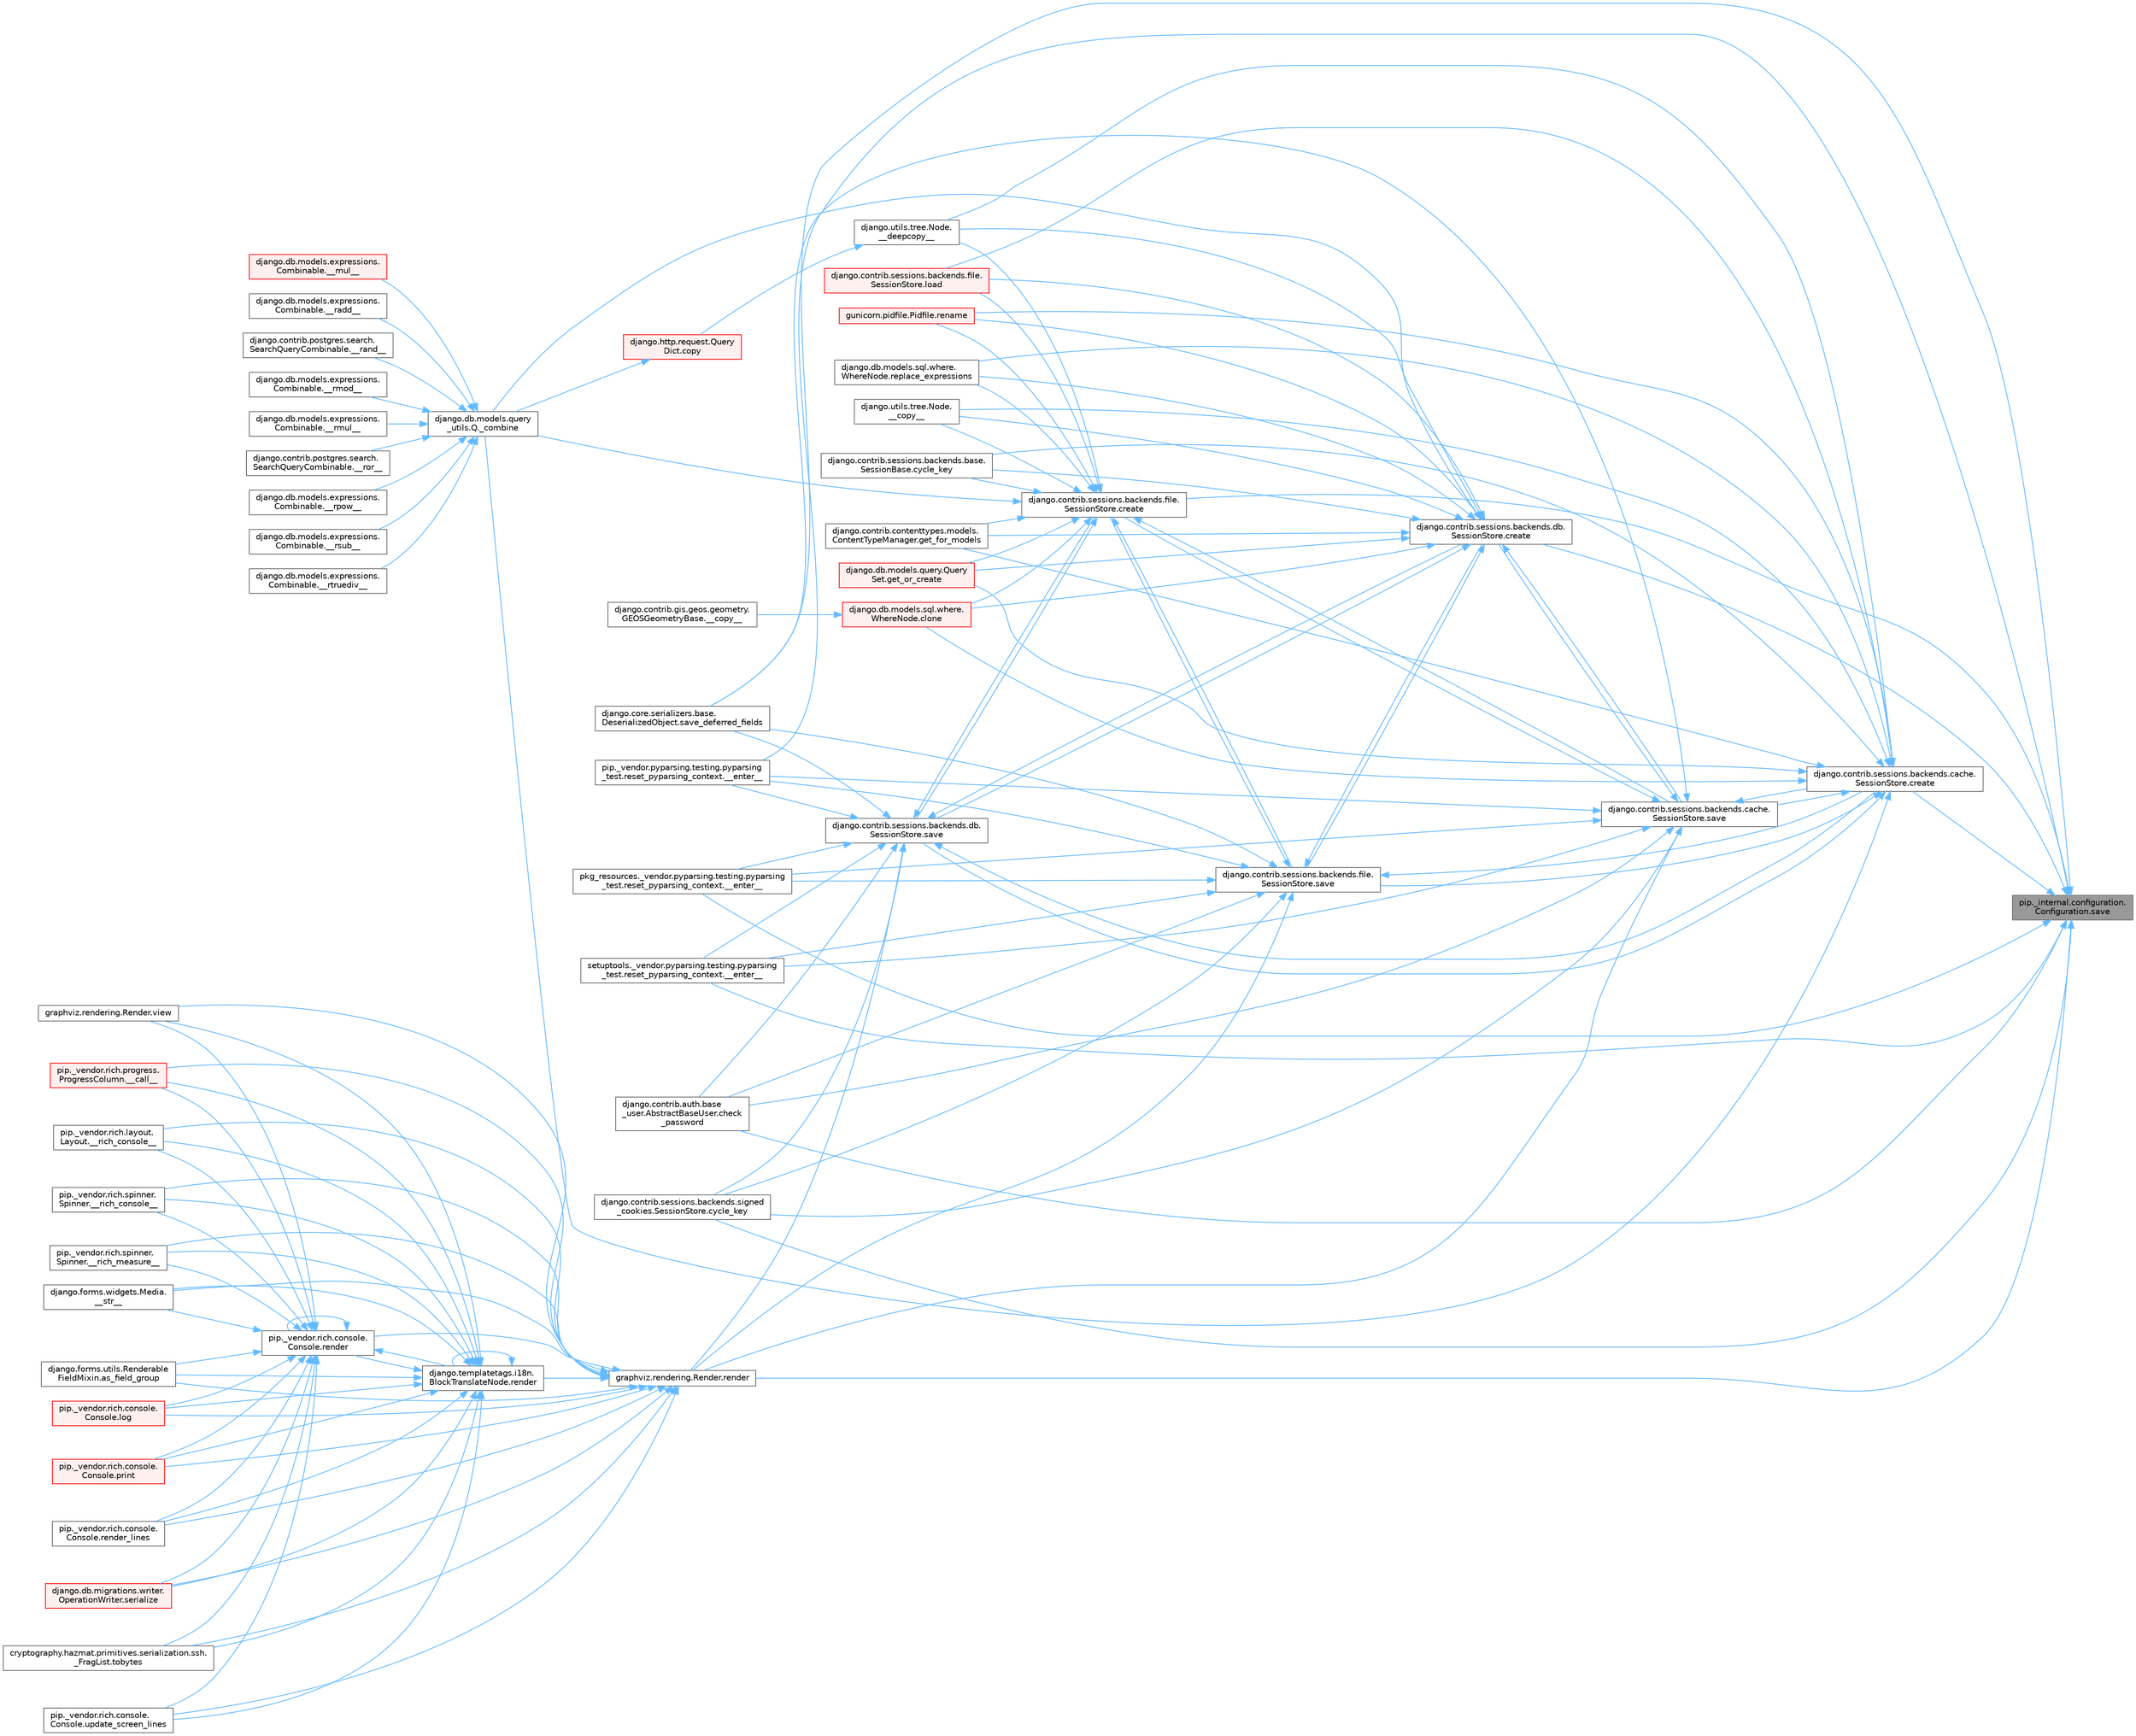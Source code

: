 digraph "pip._internal.configuration.Configuration.save"
{
 // LATEX_PDF_SIZE
  bgcolor="transparent";
  edge [fontname=Helvetica,fontsize=10,labelfontname=Helvetica,labelfontsize=10];
  node [fontname=Helvetica,fontsize=10,shape=box,height=0.2,width=0.4];
  rankdir="RL";
  Node1 [id="Node000001",label="pip._internal.configuration.\lConfiguration.save",height=0.2,width=0.4,color="gray40", fillcolor="grey60", style="filled", fontcolor="black",tooltip=" "];
  Node1 -> Node2 [id="edge1_Node000001_Node000002",dir="back",color="steelblue1",style="solid",tooltip=" "];
  Node2 [id="Node000002",label="pip._vendor.pyparsing.testing.pyparsing\l_test.reset_pyparsing_context.__enter__",height=0.2,width=0.4,color="grey40", fillcolor="white", style="filled",URL="$classpip_1_1__vendor_1_1pyparsing_1_1testing_1_1pyparsing__test_1_1reset__pyparsing__context.html#a3d39d97a0d95a9b46c987e6dff52b7c0",tooltip=" "];
  Node1 -> Node3 [id="edge2_Node000001_Node000003",dir="back",color="steelblue1",style="solid",tooltip=" "];
  Node3 [id="Node000003",label="pkg_resources._vendor.pyparsing.testing.pyparsing\l_test.reset_pyparsing_context.__enter__",height=0.2,width=0.4,color="grey40", fillcolor="white", style="filled",URL="$classpkg__resources_1_1__vendor_1_1pyparsing_1_1testing_1_1pyparsing__test_1_1reset__pyparsing__context.html#a8d8360c033ccc7296fb9323a07cdeb25",tooltip=" "];
  Node1 -> Node4 [id="edge3_Node000001_Node000004",dir="back",color="steelblue1",style="solid",tooltip=" "];
  Node4 [id="Node000004",label="setuptools._vendor.pyparsing.testing.pyparsing\l_test.reset_pyparsing_context.__enter__",height=0.2,width=0.4,color="grey40", fillcolor="white", style="filled",URL="$classsetuptools_1_1__vendor_1_1pyparsing_1_1testing_1_1pyparsing__test_1_1reset__pyparsing__context.html#a436e2ea8355c86505c8cfdae81714c7c",tooltip=" "];
  Node1 -> Node5 [id="edge4_Node000001_Node000005",dir="back",color="steelblue1",style="solid",tooltip=" "];
  Node5 [id="Node000005",label="django.contrib.auth.base\l_user.AbstractBaseUser.check\l_password",height=0.2,width=0.4,color="grey40", fillcolor="white", style="filled",URL="$classdjango_1_1contrib_1_1auth_1_1base__user_1_1_abstract_base_user.html#aaa9bb7fa5353bc1917dbd7f87b63321a",tooltip=" "];
  Node1 -> Node6 [id="edge5_Node000001_Node000006",dir="back",color="steelblue1",style="solid",tooltip=" "];
  Node6 [id="Node000006",label="django.contrib.sessions.backends.cache.\lSessionStore.create",height=0.2,width=0.4,color="grey40", fillcolor="white", style="filled",URL="$classdjango_1_1contrib_1_1sessions_1_1backends_1_1cache_1_1_session_store.html#a38c9efbdb5115fd1820ae198b767c39c",tooltip=" "];
  Node6 -> Node7 [id="edge6_Node000006_Node000007",dir="back",color="steelblue1",style="solid",tooltip=" "];
  Node7 [id="Node000007",label="django.utils.tree.Node.\l__copy__",height=0.2,width=0.4,color="grey40", fillcolor="white", style="filled",URL="$classdjango_1_1utils_1_1tree_1_1_node.html#abae878f6b4500b8b241c23d8fac46e63",tooltip=" "];
  Node6 -> Node8 [id="edge7_Node000006_Node000008",dir="back",color="steelblue1",style="solid",tooltip=" "];
  Node8 [id="Node000008",label="django.utils.tree.Node.\l__deepcopy__",height=0.2,width=0.4,color="grey40", fillcolor="white", style="filled",URL="$classdjango_1_1utils_1_1tree_1_1_node.html#a38840c46ded3963808edbeec90765d6b",tooltip=" "];
  Node8 -> Node9 [id="edge8_Node000008_Node000009",dir="back",color="steelblue1",style="solid",tooltip=" "];
  Node9 [id="Node000009",label="django.http.request.Query\lDict.copy",height=0.2,width=0.4,color="red", fillcolor="#FFF0F0", style="filled",URL="$classdjango_1_1http_1_1request_1_1_query_dict.html#ada9e4956e62868c5587b9ffde7b358b5",tooltip=" "];
  Node9 -> Node151 [id="edge9_Node000009_Node000151",dir="back",color="steelblue1",style="solid",tooltip=" "];
  Node151 [id="Node000151",label="django.db.models.query\l_utils.Q._combine",height=0.2,width=0.4,color="grey40", fillcolor="white", style="filled",URL="$classdjango_1_1db_1_1models_1_1query__utils_1_1_q.html#ade621b98231b73615e1aa3a726560c55",tooltip=" "];
  Node151 -> Node152 [id="edge10_Node000151_Node000152",dir="back",color="steelblue1",style="solid",tooltip=" "];
  Node152 [id="Node000152",label="django.db.models.expressions.\lCombinable.__mul__",height=0.2,width=0.4,color="red", fillcolor="#FFF0F0", style="filled",URL="$classdjango_1_1db_1_1models_1_1expressions_1_1_combinable.html#a18670e03ec4b2fc0eafb0782602b72ec",tooltip=" "];
  Node151 -> Node156 [id="edge11_Node000151_Node000156",dir="back",color="steelblue1",style="solid",tooltip=" "];
  Node156 [id="Node000156",label="django.db.models.expressions.\lCombinable.__radd__",height=0.2,width=0.4,color="grey40", fillcolor="white", style="filled",URL="$classdjango_1_1db_1_1models_1_1expressions_1_1_combinable.html#a4872efab02abfbe2d20977469210ce25",tooltip=" "];
  Node151 -> Node157 [id="edge12_Node000151_Node000157",dir="back",color="steelblue1",style="solid",tooltip=" "];
  Node157 [id="Node000157",label="django.contrib.postgres.search.\lSearchQueryCombinable.__rand__",height=0.2,width=0.4,color="grey40", fillcolor="white", style="filled",URL="$classdjango_1_1contrib_1_1postgres_1_1search_1_1_search_query_combinable.html#a3d51899b7ac9564232b005aa65bec114",tooltip=" "];
  Node151 -> Node158 [id="edge13_Node000151_Node000158",dir="back",color="steelblue1",style="solid",tooltip=" "];
  Node158 [id="Node000158",label="django.db.models.expressions.\lCombinable.__rmod__",height=0.2,width=0.4,color="grey40", fillcolor="white", style="filled",URL="$classdjango_1_1db_1_1models_1_1expressions_1_1_combinable.html#ad32e5e96bab77dd57e3337a156c5de39",tooltip=" "];
  Node151 -> Node159 [id="edge14_Node000151_Node000159",dir="back",color="steelblue1",style="solid",tooltip=" "];
  Node159 [id="Node000159",label="django.db.models.expressions.\lCombinable.__rmul__",height=0.2,width=0.4,color="grey40", fillcolor="white", style="filled",URL="$classdjango_1_1db_1_1models_1_1expressions_1_1_combinable.html#adfde700eec6b9ea280e9fec3e202acab",tooltip=" "];
  Node151 -> Node160 [id="edge15_Node000151_Node000160",dir="back",color="steelblue1",style="solid",tooltip=" "];
  Node160 [id="Node000160",label="django.contrib.postgres.search.\lSearchQueryCombinable.__ror__",height=0.2,width=0.4,color="grey40", fillcolor="white", style="filled",URL="$classdjango_1_1contrib_1_1postgres_1_1search_1_1_search_query_combinable.html#ac5984f052629ae58cd73a90c852fe22c",tooltip=" "];
  Node151 -> Node161 [id="edge16_Node000151_Node000161",dir="back",color="steelblue1",style="solid",tooltip=" "];
  Node161 [id="Node000161",label="django.db.models.expressions.\lCombinable.__rpow__",height=0.2,width=0.4,color="grey40", fillcolor="white", style="filled",URL="$classdjango_1_1db_1_1models_1_1expressions_1_1_combinable.html#a1847c8db3c40340a723f6bf51ebadf89",tooltip=" "];
  Node151 -> Node162 [id="edge17_Node000151_Node000162",dir="back",color="steelblue1",style="solid",tooltip=" "];
  Node162 [id="Node000162",label="django.db.models.expressions.\lCombinable.__rsub__",height=0.2,width=0.4,color="grey40", fillcolor="white", style="filled",URL="$classdjango_1_1db_1_1models_1_1expressions_1_1_combinable.html#af906f43306d94cf530387eecce802a81",tooltip=" "];
  Node151 -> Node163 [id="edge18_Node000151_Node000163",dir="back",color="steelblue1",style="solid",tooltip=" "];
  Node163 [id="Node000163",label="django.db.models.expressions.\lCombinable.__rtruediv__",height=0.2,width=0.4,color="grey40", fillcolor="white", style="filled",URL="$classdjango_1_1db_1_1models_1_1expressions_1_1_combinable.html#aff897a2f7f103240839b7da073e9fe1a",tooltip=" "];
  Node6 -> Node151 [id="edge19_Node000006_Node000151",dir="back",color="steelblue1",style="solid",tooltip=" "];
  Node6 -> Node299 [id="edge20_Node000006_Node000299",dir="back",color="steelblue1",style="solid",tooltip=" "];
  Node299 [id="Node000299",label="django.db.models.sql.where.\lWhereNode.clone",height=0.2,width=0.4,color="red", fillcolor="#FFF0F0", style="filled",URL="$classdjango_1_1db_1_1models_1_1sql_1_1where_1_1_where_node.html#a0faff63950b774ce4ad391ea1f6b6d2c",tooltip=" "];
  Node299 -> Node300 [id="edge21_Node000299_Node000300",dir="back",color="steelblue1",style="solid",tooltip=" "];
  Node300 [id="Node000300",label="django.contrib.gis.geos.geometry.\lGEOSGeometryBase.__copy__",height=0.2,width=0.4,color="grey40", fillcolor="white", style="filled",URL="$classdjango_1_1contrib_1_1gis_1_1geos_1_1geometry_1_1_g_e_o_s_geometry_base.html#ae0f85dbfd6e6e2dab4aa9dd295340b87",tooltip=" "];
  Node6 -> Node29 [id="edge22_Node000006_Node000029",dir="back",color="steelblue1",style="solid",tooltip=" "];
  Node29 [id="Node000029",label="django.contrib.sessions.backends.base.\lSessionBase.cycle_key",height=0.2,width=0.4,color="grey40", fillcolor="white", style="filled",URL="$classdjango_1_1contrib_1_1sessions_1_1backends_1_1base_1_1_session_base.html#a6955e9bebe4e5b7d463bccfcf9181016",tooltip=" "];
  Node6 -> Node333 [id="edge23_Node000006_Node000333",dir="back",color="steelblue1",style="solid",tooltip=" "];
  Node333 [id="Node000333",label="django.contrib.contenttypes.models.\lContentTypeManager.get_for_models",height=0.2,width=0.4,color="grey40", fillcolor="white", style="filled",URL="$classdjango_1_1contrib_1_1contenttypes_1_1models_1_1_content_type_manager.html#a541a2e215680799739b6f8c1b19ddda4",tooltip=" "];
  Node6 -> Node334 [id="edge24_Node000006_Node000334",dir="back",color="steelblue1",style="solid",tooltip=" "];
  Node334 [id="Node000334",label="django.db.models.query.Query\lSet.get_or_create",height=0.2,width=0.4,color="red", fillcolor="#FFF0F0", style="filled",URL="$classdjango_1_1db_1_1models_1_1query_1_1_query_set.html#a0f727927ec4d1b9f3087b831cc911c59",tooltip=" "];
  Node6 -> Node316 [id="edge25_Node000006_Node000316",dir="back",color="steelblue1",style="solid",tooltip=" "];
  Node316 [id="Node000316",label="django.contrib.sessions.backends.file.\lSessionStore.load",height=0.2,width=0.4,color="red", fillcolor="#FFF0F0", style="filled",URL="$classdjango_1_1contrib_1_1sessions_1_1backends_1_1file_1_1_session_store.html#a408fa63512306fbaa7bbb62742f0295f",tooltip=" "];
  Node6 -> Node336 [id="edge26_Node000006_Node000336",dir="back",color="steelblue1",style="solid",tooltip=" "];
  Node336 [id="Node000336",label="gunicorn.pidfile.Pidfile.rename",height=0.2,width=0.4,color="red", fillcolor="#FFF0F0", style="filled",URL="$classgunicorn_1_1pidfile_1_1_pidfile.html#af03623bf56b92f594700ba5e5f25bc76",tooltip=" "];
  Node6 -> Node338 [id="edge27_Node000006_Node000338",dir="back",color="steelblue1",style="solid",tooltip=" "];
  Node338 [id="Node000338",label="django.db.models.sql.where.\lWhereNode.replace_expressions",height=0.2,width=0.4,color="grey40", fillcolor="white", style="filled",URL="$classdjango_1_1db_1_1models_1_1sql_1_1where_1_1_where_node.html#a1cc3580a7f4a51605b52ae4a9653b3ac",tooltip=" "];
  Node6 -> Node339 [id="edge28_Node000006_Node000339",dir="back",color="steelblue1",style="solid",tooltip=" "];
  Node339 [id="Node000339",label="django.contrib.sessions.backends.cache.\lSessionStore.save",height=0.2,width=0.4,color="grey40", fillcolor="white", style="filled",URL="$classdjango_1_1contrib_1_1sessions_1_1backends_1_1cache_1_1_session_store.html#a67e81d959c24e3a84b1e755a9a861c53",tooltip=" "];
  Node339 -> Node2 [id="edge29_Node000339_Node000002",dir="back",color="steelblue1",style="solid",tooltip=" "];
  Node339 -> Node3 [id="edge30_Node000339_Node000003",dir="back",color="steelblue1",style="solid",tooltip=" "];
  Node339 -> Node4 [id="edge31_Node000339_Node000004",dir="back",color="steelblue1",style="solid",tooltip=" "];
  Node339 -> Node5 [id="edge32_Node000339_Node000005",dir="back",color="steelblue1",style="solid",tooltip=" "];
  Node339 -> Node6 [id="edge33_Node000339_Node000006",dir="back",color="steelblue1",style="solid",tooltip=" "];
  Node339 -> Node298 [id="edge34_Node000339_Node000298",dir="back",color="steelblue1",style="solid",tooltip=" "];
  Node298 [id="Node000298",label="django.contrib.sessions.backends.db.\lSessionStore.create",height=0.2,width=0.4,color="grey40", fillcolor="white", style="filled",URL="$classdjango_1_1contrib_1_1sessions_1_1backends_1_1db_1_1_session_store.html#a4a98c0168c61e75be58e279660aa6ce4",tooltip=" "];
  Node298 -> Node7 [id="edge35_Node000298_Node000007",dir="back",color="steelblue1",style="solid",tooltip=" "];
  Node298 -> Node8 [id="edge36_Node000298_Node000008",dir="back",color="steelblue1",style="solid",tooltip=" "];
  Node298 -> Node151 [id="edge37_Node000298_Node000151",dir="back",color="steelblue1",style="solid",tooltip=" "];
  Node298 -> Node299 [id="edge38_Node000298_Node000299",dir="back",color="steelblue1",style="solid",tooltip=" "];
  Node298 -> Node29 [id="edge39_Node000298_Node000029",dir="back",color="steelblue1",style="solid",tooltip=" "];
  Node298 -> Node333 [id="edge40_Node000298_Node000333",dir="back",color="steelblue1",style="solid",tooltip=" "];
  Node298 -> Node334 [id="edge41_Node000298_Node000334",dir="back",color="steelblue1",style="solid",tooltip=" "];
  Node298 -> Node316 [id="edge42_Node000298_Node000316",dir="back",color="steelblue1",style="solid",tooltip=" "];
  Node298 -> Node336 [id="edge43_Node000298_Node000336",dir="back",color="steelblue1",style="solid",tooltip=" "];
  Node298 -> Node338 [id="edge44_Node000298_Node000338",dir="back",color="steelblue1",style="solid",tooltip=" "];
  Node298 -> Node339 [id="edge45_Node000298_Node000339",dir="back",color="steelblue1",style="solid",tooltip=" "];
  Node298 -> Node297 [id="edge46_Node000298_Node000297",dir="back",color="steelblue1",style="solid",tooltip=" "];
  Node297 [id="Node000297",label="django.contrib.sessions.backends.db.\lSessionStore.save",height=0.2,width=0.4,color="grey40", fillcolor="white", style="filled",URL="$classdjango_1_1contrib_1_1sessions_1_1backends_1_1db_1_1_session_store.html#a68a6b4f159bd3dc969ec80b34c1622af",tooltip=" "];
  Node297 -> Node2 [id="edge47_Node000297_Node000002",dir="back",color="steelblue1",style="solid",tooltip=" "];
  Node297 -> Node3 [id="edge48_Node000297_Node000003",dir="back",color="steelblue1",style="solid",tooltip=" "];
  Node297 -> Node4 [id="edge49_Node000297_Node000004",dir="back",color="steelblue1",style="solid",tooltip=" "];
  Node297 -> Node5 [id="edge50_Node000297_Node000005",dir="back",color="steelblue1",style="solid",tooltip=" "];
  Node297 -> Node6 [id="edge51_Node000297_Node000006",dir="back",color="steelblue1",style="solid",tooltip=" "];
  Node297 -> Node298 [id="edge52_Node000297_Node000298",dir="back",color="steelblue1",style="solid",tooltip=" "];
  Node297 -> Node332 [id="edge53_Node000297_Node000332",dir="back",color="steelblue1",style="solid",tooltip=" "];
  Node332 [id="Node000332",label="django.contrib.sessions.backends.file.\lSessionStore.create",height=0.2,width=0.4,color="grey40", fillcolor="white", style="filled",URL="$classdjango_1_1contrib_1_1sessions_1_1backends_1_1file_1_1_session_store.html#a6624db6a37dfff490f837047e0a60dda",tooltip=" "];
  Node332 -> Node7 [id="edge54_Node000332_Node000007",dir="back",color="steelblue1",style="solid",tooltip=" "];
  Node332 -> Node8 [id="edge55_Node000332_Node000008",dir="back",color="steelblue1",style="solid",tooltip=" "];
  Node332 -> Node151 [id="edge56_Node000332_Node000151",dir="back",color="steelblue1",style="solid",tooltip=" "];
  Node332 -> Node299 [id="edge57_Node000332_Node000299",dir="back",color="steelblue1",style="solid",tooltip=" "];
  Node332 -> Node29 [id="edge58_Node000332_Node000029",dir="back",color="steelblue1",style="solid",tooltip=" "];
  Node332 -> Node333 [id="edge59_Node000332_Node000333",dir="back",color="steelblue1",style="solid",tooltip=" "];
  Node332 -> Node334 [id="edge60_Node000332_Node000334",dir="back",color="steelblue1",style="solid",tooltip=" "];
  Node332 -> Node316 [id="edge61_Node000332_Node000316",dir="back",color="steelblue1",style="solid",tooltip=" "];
  Node332 -> Node336 [id="edge62_Node000332_Node000336",dir="back",color="steelblue1",style="solid",tooltip=" "];
  Node332 -> Node338 [id="edge63_Node000332_Node000338",dir="back",color="steelblue1",style="solid",tooltip=" "];
  Node332 -> Node339 [id="edge64_Node000332_Node000339",dir="back",color="steelblue1",style="solid",tooltip=" "];
  Node332 -> Node297 [id="edge65_Node000332_Node000297",dir="back",color="steelblue1",style="solid",tooltip=" "];
  Node332 -> Node1128 [id="edge66_Node000332_Node001128",dir="back",color="steelblue1",style="solid",tooltip=" "];
  Node1128 [id="Node001128",label="django.contrib.sessions.backends.file.\lSessionStore.save",height=0.2,width=0.4,color="grey40", fillcolor="white", style="filled",URL="$classdjango_1_1contrib_1_1sessions_1_1backends_1_1file_1_1_session_store.html#af170f9c112376eb1627509287bf9620f",tooltip=" "];
  Node1128 -> Node2 [id="edge67_Node001128_Node000002",dir="back",color="steelblue1",style="solid",tooltip=" "];
  Node1128 -> Node3 [id="edge68_Node001128_Node000003",dir="back",color="steelblue1",style="solid",tooltip=" "];
  Node1128 -> Node4 [id="edge69_Node001128_Node000004",dir="back",color="steelblue1",style="solid",tooltip=" "];
  Node1128 -> Node5 [id="edge70_Node001128_Node000005",dir="back",color="steelblue1",style="solid",tooltip=" "];
  Node1128 -> Node6 [id="edge71_Node001128_Node000006",dir="back",color="steelblue1",style="solid",tooltip=" "];
  Node1128 -> Node298 [id="edge72_Node001128_Node000298",dir="back",color="steelblue1",style="solid",tooltip=" "];
  Node1128 -> Node332 [id="edge73_Node001128_Node000332",dir="back",color="steelblue1",style="solid",tooltip=" "];
  Node1128 -> Node340 [id="edge74_Node001128_Node000340",dir="back",color="steelblue1",style="solid",tooltip=" "];
  Node340 [id="Node000340",label="django.contrib.sessions.backends.signed\l_cookies.SessionStore.cycle_key",height=0.2,width=0.4,color="grey40", fillcolor="white", style="filled",URL="$classdjango_1_1contrib_1_1sessions_1_1backends_1_1signed__cookies_1_1_session_store.html#abf8e71313b847459c30f19e691c25a93",tooltip=" "];
  Node1128 -> Node341 [id="edge75_Node001128_Node000341",dir="back",color="steelblue1",style="solid",tooltip=" "];
  Node341 [id="Node000341",label="graphviz.rendering.Render.render",height=0.2,width=0.4,color="grey40", fillcolor="white", style="filled",URL="$classgraphviz_1_1rendering_1_1_render.html#a0249d6538d64a6b59b1bed64d4636456",tooltip=" "];
  Node341 -> Node342 [id="edge76_Node000341_Node000342",dir="back",color="steelblue1",style="solid",tooltip=" "];
  Node342 [id="Node000342",label="pip._vendor.rich.progress.\lProgressColumn.__call__",height=0.2,width=0.4,color="red", fillcolor="#FFF0F0", style="filled",URL="$classpip_1_1__vendor_1_1rich_1_1progress_1_1_progress_column.html#ae0c399be74222f949edb0fa5324cf6ea",tooltip=" "];
  Node341 -> Node343 [id="edge77_Node000341_Node000343",dir="back",color="steelblue1",style="solid",tooltip=" "];
  Node343 [id="Node000343",label="pip._vendor.rich.layout.\lLayout.__rich_console__",height=0.2,width=0.4,color="grey40", fillcolor="white", style="filled",URL="$classpip_1_1__vendor_1_1rich_1_1layout_1_1_layout.html#ac39cb3d17d2b0324ee1b0dada41a3ebd",tooltip=" "];
  Node341 -> Node344 [id="edge78_Node000341_Node000344",dir="back",color="steelblue1",style="solid",tooltip=" "];
  Node344 [id="Node000344",label="pip._vendor.rich.spinner.\lSpinner.__rich_console__",height=0.2,width=0.4,color="grey40", fillcolor="white", style="filled",URL="$classpip_1_1__vendor_1_1rich_1_1spinner_1_1_spinner.html#a6883d8dced19ac48d4dfc74f776357fd",tooltip=" "];
  Node341 -> Node345 [id="edge79_Node000341_Node000345",dir="back",color="steelblue1",style="solid",tooltip=" "];
  Node345 [id="Node000345",label="pip._vendor.rich.spinner.\lSpinner.__rich_measure__",height=0.2,width=0.4,color="grey40", fillcolor="white", style="filled",URL="$classpip_1_1__vendor_1_1rich_1_1spinner_1_1_spinner.html#a89745682c823c44a31bae8e8d07869f5",tooltip=" "];
  Node341 -> Node346 [id="edge80_Node000341_Node000346",dir="back",color="steelblue1",style="solid",tooltip=" "];
  Node346 [id="Node000346",label="django.forms.widgets.Media.\l__str__",height=0.2,width=0.4,color="grey40", fillcolor="white", style="filled",URL="$classdjango_1_1forms_1_1widgets_1_1_media.html#ae1651710548a7d9f14f036d035012d21",tooltip=" "];
  Node341 -> Node347 [id="edge81_Node000341_Node000347",dir="back",color="steelblue1",style="solid",tooltip=" "];
  Node347 [id="Node000347",label="django.forms.utils.Renderable\lFieldMixin.as_field_group",height=0.2,width=0.4,color="grey40", fillcolor="white", style="filled",URL="$classdjango_1_1forms_1_1utils_1_1_renderable_field_mixin.html#a1e9a1b4f790ea694431554267fd5d74c",tooltip=" "];
  Node341 -> Node348 [id="edge82_Node000341_Node000348",dir="back",color="steelblue1",style="solid",tooltip=" "];
  Node348 [id="Node000348",label="pip._vendor.rich.console.\lConsole.log",height=0.2,width=0.4,color="red", fillcolor="#FFF0F0", style="filled",URL="$classpip_1_1__vendor_1_1rich_1_1console_1_1_console.html#af9c77e39f9413fc2b134c60cfa23b0f1",tooltip=" "];
  Node341 -> Node471 [id="edge83_Node000341_Node000471",dir="back",color="steelblue1",style="solid",tooltip=" "];
  Node471 [id="Node000471",label="pip._vendor.rich.console.\lConsole.print",height=0.2,width=0.4,color="red", fillcolor="#FFF0F0", style="filled",URL="$classpip_1_1__vendor_1_1rich_1_1console_1_1_console.html#af954370cdbb49236b597f2c11064549d",tooltip=" "];
  Node341 -> Node862 [id="edge84_Node000341_Node000862",dir="back",color="steelblue1",style="solid",tooltip=" "];
  Node862 [id="Node000862",label="django.templatetags.i18n.\lBlockTranslateNode.render",height=0.2,width=0.4,color="grey40", fillcolor="white", style="filled",URL="$classdjango_1_1templatetags_1_1i18n_1_1_block_translate_node.html#aaf05bebfd02c1c4b676387ada0357832",tooltip=" "];
  Node862 -> Node342 [id="edge85_Node000862_Node000342",dir="back",color="steelblue1",style="solid",tooltip=" "];
  Node862 -> Node343 [id="edge86_Node000862_Node000343",dir="back",color="steelblue1",style="solid",tooltip=" "];
  Node862 -> Node344 [id="edge87_Node000862_Node000344",dir="back",color="steelblue1",style="solid",tooltip=" "];
  Node862 -> Node345 [id="edge88_Node000862_Node000345",dir="back",color="steelblue1",style="solid",tooltip=" "];
  Node862 -> Node346 [id="edge89_Node000862_Node000346",dir="back",color="steelblue1",style="solid",tooltip=" "];
  Node862 -> Node347 [id="edge90_Node000862_Node000347",dir="back",color="steelblue1",style="solid",tooltip=" "];
  Node862 -> Node348 [id="edge91_Node000862_Node000348",dir="back",color="steelblue1",style="solid",tooltip=" "];
  Node862 -> Node471 [id="edge92_Node000862_Node000471",dir="back",color="steelblue1",style="solid",tooltip=" "];
  Node862 -> Node862 [id="edge93_Node000862_Node000862",dir="back",color="steelblue1",style="solid",tooltip=" "];
  Node862 -> Node863 [id="edge94_Node000862_Node000863",dir="back",color="steelblue1",style="solid",tooltip=" "];
  Node863 [id="Node000863",label="pip._vendor.rich.console.\lConsole.render",height=0.2,width=0.4,color="grey40", fillcolor="white", style="filled",URL="$classpip_1_1__vendor_1_1rich_1_1console_1_1_console.html#a9551b8254c573105adde80622393a938",tooltip=" "];
  Node863 -> Node342 [id="edge95_Node000863_Node000342",dir="back",color="steelblue1",style="solid",tooltip=" "];
  Node863 -> Node343 [id="edge96_Node000863_Node000343",dir="back",color="steelblue1",style="solid",tooltip=" "];
  Node863 -> Node344 [id="edge97_Node000863_Node000344",dir="back",color="steelblue1",style="solid",tooltip=" "];
  Node863 -> Node345 [id="edge98_Node000863_Node000345",dir="back",color="steelblue1",style="solid",tooltip=" "];
  Node863 -> Node346 [id="edge99_Node000863_Node000346",dir="back",color="steelblue1",style="solid",tooltip=" "];
  Node863 -> Node347 [id="edge100_Node000863_Node000347",dir="back",color="steelblue1",style="solid",tooltip=" "];
  Node863 -> Node348 [id="edge101_Node000863_Node000348",dir="back",color="steelblue1",style="solid",tooltip=" "];
  Node863 -> Node471 [id="edge102_Node000863_Node000471",dir="back",color="steelblue1",style="solid",tooltip=" "];
  Node863 -> Node862 [id="edge103_Node000863_Node000862",dir="back",color="steelblue1",style="solid",tooltip=" "];
  Node863 -> Node863 [id="edge104_Node000863_Node000863",dir="back",color="steelblue1",style="solid",tooltip=" "];
  Node863 -> Node864 [id="edge105_Node000863_Node000864",dir="back",color="steelblue1",style="solid",tooltip=" "];
  Node864 [id="Node000864",label="pip._vendor.rich.console.\lConsole.render_lines",height=0.2,width=0.4,color="grey40", fillcolor="white", style="filled",URL="$classpip_1_1__vendor_1_1rich_1_1console_1_1_console.html#a5818808a49db20c5bee6986425f96f14",tooltip=" "];
  Node863 -> Node865 [id="edge106_Node000863_Node000865",dir="back",color="steelblue1",style="solid",tooltip=" "];
  Node865 [id="Node000865",label="django.db.migrations.writer.\lOperationWriter.serialize",height=0.2,width=0.4,color="red", fillcolor="#FFF0F0", style="filled",URL="$classdjango_1_1db_1_1migrations_1_1writer_1_1_operation_writer.html#a866e8d13e1c54a35d74e9a6b0383b2f8",tooltip=" "];
  Node863 -> Node1208 [id="edge107_Node000863_Node001208",dir="back",color="steelblue1",style="solid",tooltip=" "];
  Node1208 [id="Node001208",label="cryptography.hazmat.primitives.serialization.ssh.\l_FragList.tobytes",height=0.2,width=0.4,color="grey40", fillcolor="white", style="filled",URL="$classcryptography_1_1hazmat_1_1primitives_1_1serialization_1_1ssh_1_1___frag_list.html#a195dd4e7c741624829a13af53fa3de38",tooltip=" "];
  Node863 -> Node1209 [id="edge108_Node000863_Node001209",dir="back",color="steelblue1",style="solid",tooltip=" "];
  Node1209 [id="Node001209",label="pip._vendor.rich.console.\lConsole.update_screen_lines",height=0.2,width=0.4,color="grey40", fillcolor="white", style="filled",URL="$classpip_1_1__vendor_1_1rich_1_1console_1_1_console.html#a21cfe5af86ec7533f23d45fe2969817e",tooltip=" "];
  Node863 -> Node1210 [id="edge109_Node000863_Node001210",dir="back",color="steelblue1",style="solid",tooltip=" "];
  Node1210 [id="Node001210",label="graphviz.rendering.Render.view",height=0.2,width=0.4,color="grey40", fillcolor="white", style="filled",URL="$classgraphviz_1_1rendering_1_1_render.html#a53169c422996b9a7e92b5580c13914e2",tooltip=" "];
  Node862 -> Node864 [id="edge110_Node000862_Node000864",dir="back",color="steelblue1",style="solid",tooltip=" "];
  Node862 -> Node865 [id="edge111_Node000862_Node000865",dir="back",color="steelblue1",style="solid",tooltip=" "];
  Node862 -> Node1208 [id="edge112_Node000862_Node001208",dir="back",color="steelblue1",style="solid",tooltip=" "];
  Node862 -> Node1209 [id="edge113_Node000862_Node001209",dir="back",color="steelblue1",style="solid",tooltip=" "];
  Node862 -> Node1210 [id="edge114_Node000862_Node001210",dir="back",color="steelblue1",style="solid",tooltip=" "];
  Node341 -> Node863 [id="edge115_Node000341_Node000863",dir="back",color="steelblue1",style="solid",tooltip=" "];
  Node341 -> Node864 [id="edge116_Node000341_Node000864",dir="back",color="steelblue1",style="solid",tooltip=" "];
  Node341 -> Node865 [id="edge117_Node000341_Node000865",dir="back",color="steelblue1",style="solid",tooltip=" "];
  Node341 -> Node1208 [id="edge118_Node000341_Node001208",dir="back",color="steelblue1",style="solid",tooltip=" "];
  Node341 -> Node1209 [id="edge119_Node000341_Node001209",dir="back",color="steelblue1",style="solid",tooltip=" "];
  Node341 -> Node1210 [id="edge120_Node000341_Node001210",dir="back",color="steelblue1",style="solid",tooltip=" "];
  Node1128 -> Node702 [id="edge121_Node001128_Node000702",dir="back",color="steelblue1",style="solid",tooltip=" "];
  Node702 [id="Node000702",label="django.core.serializers.base.\lDeserializedObject.save_deferred_fields",height=0.2,width=0.4,color="grey40", fillcolor="white", style="filled",URL="$classdjango_1_1core_1_1serializers_1_1base_1_1_deserialized_object.html#a2fd4269d14e2f58fda59335c79a582f5",tooltip=" "];
  Node297 -> Node340 [id="edge122_Node000297_Node000340",dir="back",color="steelblue1",style="solid",tooltip=" "];
  Node297 -> Node341 [id="edge123_Node000297_Node000341",dir="back",color="steelblue1",style="solid",tooltip=" "];
  Node297 -> Node702 [id="edge124_Node000297_Node000702",dir="back",color="steelblue1",style="solid",tooltip=" "];
  Node298 -> Node1128 [id="edge125_Node000298_Node001128",dir="back",color="steelblue1",style="solid",tooltip=" "];
  Node339 -> Node332 [id="edge126_Node000339_Node000332",dir="back",color="steelblue1",style="solid",tooltip=" "];
  Node339 -> Node340 [id="edge127_Node000339_Node000340",dir="back",color="steelblue1",style="solid",tooltip=" "];
  Node339 -> Node341 [id="edge128_Node000339_Node000341",dir="back",color="steelblue1",style="solid",tooltip=" "];
  Node339 -> Node702 [id="edge129_Node000339_Node000702",dir="back",color="steelblue1",style="solid",tooltip=" "];
  Node6 -> Node297 [id="edge130_Node000006_Node000297",dir="back",color="steelblue1",style="solid",tooltip=" "];
  Node6 -> Node1128 [id="edge131_Node000006_Node001128",dir="back",color="steelblue1",style="solid",tooltip=" "];
  Node1 -> Node298 [id="edge132_Node000001_Node000298",dir="back",color="steelblue1",style="solid",tooltip=" "];
  Node1 -> Node332 [id="edge133_Node000001_Node000332",dir="back",color="steelblue1",style="solid",tooltip=" "];
  Node1 -> Node340 [id="edge134_Node000001_Node000340",dir="back",color="steelblue1",style="solid",tooltip=" "];
  Node1 -> Node341 [id="edge135_Node000001_Node000341",dir="back",color="steelblue1",style="solid",tooltip=" "];
  Node1 -> Node702 [id="edge136_Node000001_Node000702",dir="back",color="steelblue1",style="solid",tooltip=" "];
}

